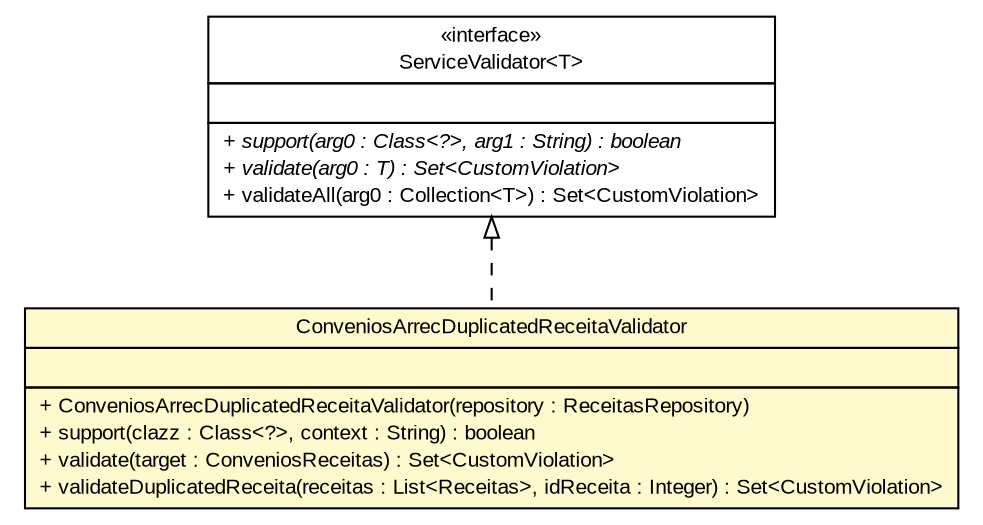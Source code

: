 #!/usr/local/bin/dot
#
# Class diagram 
# Generated by UMLGraph version R5_6 (http://www.umlgraph.org/)
#

digraph G {
	edge [fontname="arial",fontsize=10,labelfontname="arial",labelfontsize=10];
	node [fontname="arial",fontsize=10,shape=plaintext];
	nodesep=0.25;
	ranksep=0.5;
	// br.gov.to.sefaz.arr.parametros.business.service.validator.ConveniosArrecDuplicatedReceitaValidator
	c51656 [label=<<table title="br.gov.to.sefaz.arr.parametros.business.service.validator.ConveniosArrecDuplicatedReceitaValidator" border="0" cellborder="1" cellspacing="0" cellpadding="2" port="p" bgcolor="lemonChiffon" href="./ConveniosArrecDuplicatedReceitaValidator.html">
		<tr><td><table border="0" cellspacing="0" cellpadding="1">
<tr><td align="center" balign="center"> ConveniosArrecDuplicatedReceitaValidator </td></tr>
		</table></td></tr>
		<tr><td><table border="0" cellspacing="0" cellpadding="1">
<tr><td align="left" balign="left">  </td></tr>
		</table></td></tr>
		<tr><td><table border="0" cellspacing="0" cellpadding="1">
<tr><td align="left" balign="left"> + ConveniosArrecDuplicatedReceitaValidator(repository : ReceitasRepository) </td></tr>
<tr><td align="left" balign="left"> + support(clazz : Class&lt;?&gt;, context : String) : boolean </td></tr>
<tr><td align="left" balign="left"> + validate(target : ConveniosReceitas) : Set&lt;CustomViolation&gt; </td></tr>
<tr><td align="left" balign="left"> + validateDuplicatedReceita(receitas : List&lt;Receitas&gt;, idReceita : Integer) : Set&lt;CustomViolation&gt; </td></tr>
		</table></td></tr>
		</table>>, URL="./ConveniosArrecDuplicatedReceitaValidator.html", fontname="arial", fontcolor="black", fontsize=10.0];
	//br.gov.to.sefaz.arr.parametros.business.service.validator.ConveniosArrecDuplicatedReceitaValidator implements br.gov.to.sefaz.business.service.validation.ServiceValidator<T>
	c51920:p -> c51656:p [dir=back,arrowtail=empty,style=dashed];
	// br.gov.to.sefaz.business.service.validation.ServiceValidator<T>
	c51920 [label=<<table title="br.gov.to.sefaz.business.service.validation.ServiceValidator" border="0" cellborder="1" cellspacing="0" cellpadding="2" port="p" href="http://java.sun.com/j2se/1.4.2/docs/api/br/gov/to/sefaz/business/service/validation/ServiceValidator.html">
		<tr><td><table border="0" cellspacing="0" cellpadding="1">
<tr><td align="center" balign="center"> &#171;interface&#187; </td></tr>
<tr><td align="center" balign="center"> ServiceValidator&lt;T&gt; </td></tr>
		</table></td></tr>
		<tr><td><table border="0" cellspacing="0" cellpadding="1">
<tr><td align="left" balign="left">  </td></tr>
		</table></td></tr>
		<tr><td><table border="0" cellspacing="0" cellpadding="1">
<tr><td align="left" balign="left"><font face="arial italic" point-size="10.0"> + support(arg0 : Class&lt;?&gt;, arg1 : String) : boolean </font></td></tr>
<tr><td align="left" balign="left"><font face="arial italic" point-size="10.0"> + validate(arg0 : T) : Set&lt;CustomViolation&gt; </font></td></tr>
<tr><td align="left" balign="left"> + validateAll(arg0 : Collection&lt;T&gt;) : Set&lt;CustomViolation&gt; </td></tr>
		</table></td></tr>
		</table>>, URL="http://java.sun.com/j2se/1.4.2/docs/api/br/gov/to/sefaz/business/service/validation/ServiceValidator.html", fontname="arial", fontcolor="black", fontsize=10.0];
}

